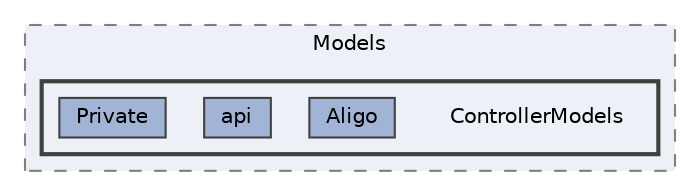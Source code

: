 digraph "D:/Projects/SECUiDEA_ERP/SECUiDEA_ERP_Server/SECUiDEA_ERP_Server/Models/ControllerModels"
{
 // LATEX_PDF_SIZE
  bgcolor="transparent";
  edge [fontname=Helvetica,fontsize=10,labelfontname=Helvetica,labelfontsize=10];
  node [fontname=Helvetica,fontsize=10,shape=box,height=0.2,width=0.4];
  compound=true
  subgraph clusterdir_e5e918697ed6865781213355e6f6b08a {
    graph [ bgcolor="#edf0f7", pencolor="grey50", label="Models", fontname=Helvetica,fontsize=10 style="filled,dashed", URL="dir_e5e918697ed6865781213355e6f6b08a.html",tooltip=""]
  subgraph clusterdir_6c2e0f86328716bbcda80110e8363152 {
    graph [ bgcolor="#edf0f7", pencolor="grey25", label="", fontname=Helvetica,fontsize=10 style="filled,bold", URL="dir_6c2e0f86328716bbcda80110e8363152.html",tooltip=""]
    dir_6c2e0f86328716bbcda80110e8363152 [shape=plaintext, label="ControllerModels"];
  dir_f80e8ec9482903cfc22ef16d8e23e2c5 [label="Aligo", fillcolor="#a2b4d6", color="grey25", style="filled", URL="dir_f80e8ec9482903cfc22ef16d8e23e2c5.html",tooltip=""];
  dir_12a1d891c4e565589c30589886c17872 [label="api", fillcolor="#a2b4d6", color="grey25", style="filled", URL="dir_12a1d891c4e565589c30589886c17872.html",tooltip=""];
  dir_5a5b3335a1a9b16875b587e5942eead8 [label="Private", fillcolor="#a2b4d6", color="grey25", style="filled", URL="dir_5a5b3335a1a9b16875b587e5942eead8.html",tooltip=""];
  }
  }
}
